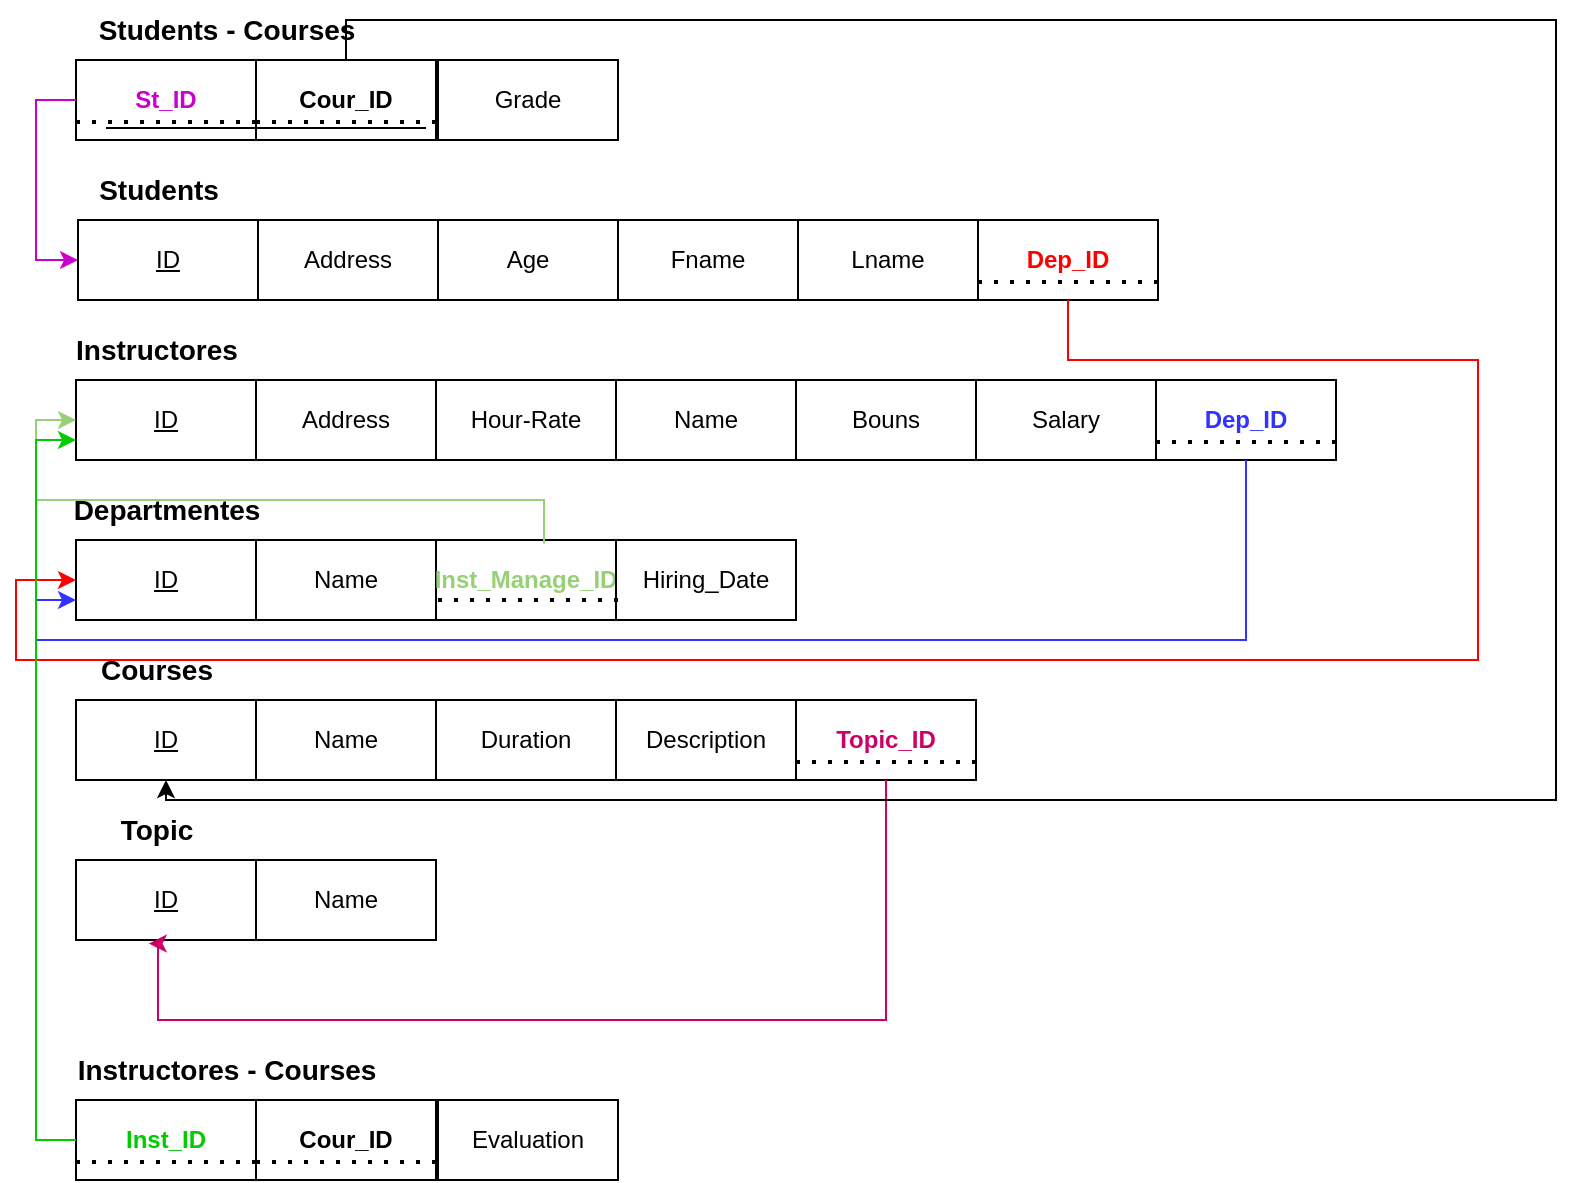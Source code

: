 <mxfile version="24.3.1" type="github">
  <diagram id="A5cJHawdjld3FPZDAL6I" name="Page-2">
    <mxGraphModel dx="1674" dy="772" grid="1" gridSize="10" guides="1" tooltips="1" connect="1" arrows="1" fold="1" page="1" pageScale="1" pageWidth="827" pageHeight="1169" math="0" shadow="0">
      <root>
        <mxCell id="0" />
        <mxCell id="1" parent="0" />
        <mxCell id="7sDXCxIIIAF6QwtXKU_q-7" value="" style="group" parent="1" vertex="1" connectable="0">
          <mxGeometry x="41" y="192" width="450" height="40" as="geometry" />
        </mxCell>
        <mxCell id="7sDXCxIIIAF6QwtXKU_q-1" value="&lt;u&gt;ID&lt;/u&gt;" style="rounded=0;whiteSpace=wrap;html=1;" parent="7sDXCxIIIAF6QwtXKU_q-7" vertex="1">
          <mxGeometry width="90" height="40" as="geometry" />
        </mxCell>
        <mxCell id="7sDXCxIIIAF6QwtXKU_q-3" value="Address" style="rounded=0;whiteSpace=wrap;html=1;" parent="7sDXCxIIIAF6QwtXKU_q-7" vertex="1">
          <mxGeometry x="90" width="90" height="40" as="geometry" />
        </mxCell>
        <mxCell id="7sDXCxIIIAF6QwtXKU_q-4" value="Age" style="rounded=0;whiteSpace=wrap;html=1;" parent="7sDXCxIIIAF6QwtXKU_q-7" vertex="1">
          <mxGeometry x="180" width="90" height="40" as="geometry" />
        </mxCell>
        <mxCell id="7sDXCxIIIAF6QwtXKU_q-5" value="Lname" style="rounded=0;whiteSpace=wrap;html=1;" parent="7sDXCxIIIAF6QwtXKU_q-7" vertex="1">
          <mxGeometry x="360" width="90" height="40" as="geometry" />
        </mxCell>
        <mxCell id="7sDXCxIIIAF6QwtXKU_q-6" value="Fname" style="rounded=0;whiteSpace=wrap;html=1;" parent="7sDXCxIIIAF6QwtXKU_q-7" vertex="1">
          <mxGeometry x="270" width="90" height="40" as="geometry" />
        </mxCell>
        <mxCell id="7sDXCxIIIAF6QwtXKU_q-8" value="&lt;b&gt;&lt;font style=&quot;font-size: 14px;&quot;&gt;Students&lt;/font&gt;&lt;/b&gt;" style="text;html=1;align=center;verticalAlign=middle;resizable=0;points=[];autosize=1;strokeColor=none;fillColor=none;" parent="1" vertex="1">
          <mxGeometry x="41" y="162" width="80" height="30" as="geometry" />
        </mxCell>
        <mxCell id="tFJfpOAdbKZZ0UV3P7NR-1" value="" style="group" parent="1" vertex="1" connectable="0">
          <mxGeometry x="40" y="272" width="450" height="40" as="geometry" />
        </mxCell>
        <mxCell id="tFJfpOAdbKZZ0UV3P7NR-2" value="&lt;u&gt;ID&lt;/u&gt;" style="rounded=0;whiteSpace=wrap;html=1;" parent="tFJfpOAdbKZZ0UV3P7NR-1" vertex="1">
          <mxGeometry width="90" height="40" as="geometry" />
        </mxCell>
        <mxCell id="tFJfpOAdbKZZ0UV3P7NR-3" value="&lt;div style=&quot;text-align: left; text-wrap: nowrap;&quot;&gt;&lt;span style=&quot;background-color: initial;&quot;&gt;Address&lt;/span&gt;&lt;/div&gt;" style="rounded=0;whiteSpace=wrap;html=1;" parent="tFJfpOAdbKZZ0UV3P7NR-1" vertex="1">
          <mxGeometry x="90" width="90" height="40" as="geometry" />
        </mxCell>
        <mxCell id="tFJfpOAdbKZZ0UV3P7NR-4" value="&lt;div&gt;&lt;span style=&quot;text-align: left; text-wrap: nowrap; background-color: initial;&quot;&gt;Hour-Rate&lt;/span&gt;&lt;br&gt;&lt;/div&gt;" style="rounded=0;whiteSpace=wrap;html=1;" parent="tFJfpOAdbKZZ0UV3P7NR-1" vertex="1">
          <mxGeometry x="180" width="90" height="40" as="geometry" />
        </mxCell>
        <mxCell id="tFJfpOAdbKZZ0UV3P7NR-5" value="&lt;div style=&quot;text-wrap: nowrap; text-align: left;&quot;&gt;Bouns&lt;/div&gt;" style="rounded=0;whiteSpace=wrap;html=1;" parent="tFJfpOAdbKZZ0UV3P7NR-1" vertex="1">
          <mxGeometry x="360" width="90" height="40" as="geometry" />
        </mxCell>
        <mxCell id="tFJfpOAdbKZZ0UV3P7NR-6" value="&lt;span style=&quot;text-wrap: nowrap; text-align: left;&quot;&gt;Name&lt;/span&gt;" style="rounded=0;whiteSpace=wrap;html=1;" parent="tFJfpOAdbKZZ0UV3P7NR-1" vertex="1">
          <mxGeometry x="270" width="90" height="40" as="geometry" />
        </mxCell>
        <mxCell id="tFJfpOAdbKZZ0UV3P7NR-7" value="&lt;span style=&quot;font-size: 14px; text-wrap: wrap;&quot;&gt;&lt;b&gt;Instructores&lt;/b&gt;&lt;/span&gt;" style="text;html=1;align=center;verticalAlign=middle;resizable=0;points=[];autosize=1;strokeColor=none;fillColor=none;" parent="1" vertex="1">
          <mxGeometry x="30" y="242" width="100" height="30" as="geometry" />
        </mxCell>
        <mxCell id="rRQvJV36xFJJu7Qe5pGb-7" value="&lt;div style=&quot;text-wrap: nowrap; text-align: left;&quot;&gt;Salary&lt;br&gt;&lt;/div&gt;" style="rounded=0;whiteSpace=wrap;html=1;" parent="1" vertex="1">
          <mxGeometry x="490" y="272" width="90" height="40" as="geometry" />
        </mxCell>
        <mxCell id="rRQvJV36xFJJu7Qe5pGb-8" value="&lt;b&gt;&lt;font style=&quot;font-size: 14px;&quot;&gt;Departmentes&lt;/font&gt;&lt;/b&gt;" style="text;html=1;align=center;verticalAlign=middle;resizable=0;points=[];autosize=1;strokeColor=none;fillColor=none;" parent="1" vertex="1">
          <mxGeometry x="25" y="322" width="120" height="30" as="geometry" />
        </mxCell>
        <mxCell id="rRQvJV36xFJJu7Qe5pGb-9" value="" style="group" parent="1" vertex="1" connectable="0">
          <mxGeometry x="40" y="352" width="450" height="50" as="geometry" />
        </mxCell>
        <mxCell id="rRQvJV36xFJJu7Qe5pGb-10" value="&lt;u&gt;ID&lt;/u&gt;" style="rounded=0;whiteSpace=wrap;html=1;" parent="rRQvJV36xFJJu7Qe5pGb-9" vertex="1">
          <mxGeometry width="90" height="40" as="geometry" />
        </mxCell>
        <mxCell id="rRQvJV36xFJJu7Qe5pGb-11" value="&lt;span style=&quot;text-align: left; text-wrap: nowrap;&quot;&gt;Name&lt;/span&gt;" style="rounded=0;whiteSpace=wrap;html=1;" parent="rRQvJV36xFJJu7Qe5pGb-9" vertex="1">
          <mxGeometry x="90" width="90" height="40" as="geometry" />
        </mxCell>
        <mxCell id="rRQvJV36xFJJu7Qe5pGb-38" value="&lt;span style=&quot;text-align: left; text-wrap: nowrap;&quot;&gt;&lt;font color=&quot;#97d077&quot;&gt;&lt;b&gt;Inst_Manage_ID&lt;/b&gt;&lt;/font&gt;&lt;/span&gt;" style="rounded=0;whiteSpace=wrap;html=1;" parent="rRQvJV36xFJJu7Qe5pGb-9" vertex="1">
          <mxGeometry x="180" width="90" height="40" as="geometry" />
        </mxCell>
        <mxCell id="rRQvJV36xFJJu7Qe5pGb-55" value="&lt;div&gt;&lt;span style=&quot;text-align: left; text-wrap: nowrap; background-color: initial;&quot;&gt;Hiring_Date&lt;/span&gt;&lt;br&gt;&lt;/div&gt;" style="rounded=0;whiteSpace=wrap;html=1;" parent="rRQvJV36xFJJu7Qe5pGb-9" vertex="1">
          <mxGeometry x="270" width="90" height="40" as="geometry" />
        </mxCell>
        <mxCell id="rRQvJV36xFJJu7Qe5pGb-23" value="&lt;b&gt;&lt;font style=&quot;font-size: 14px;&quot;&gt;Courses&lt;/font&gt;&lt;/b&gt;" style="text;html=1;align=center;verticalAlign=middle;resizable=0;points=[];autosize=1;strokeColor=none;fillColor=none;" parent="1" vertex="1">
          <mxGeometry x="40" y="402" width="80" height="30" as="geometry" />
        </mxCell>
        <mxCell id="rRQvJV36xFJJu7Qe5pGb-24" value="" style="group" parent="1" vertex="1" connectable="0">
          <mxGeometry x="40" y="432" width="450" height="40" as="geometry" />
        </mxCell>
        <mxCell id="rRQvJV36xFJJu7Qe5pGb-25" value="&lt;u&gt;ID&lt;/u&gt;" style="rounded=0;whiteSpace=wrap;html=1;" parent="rRQvJV36xFJJu7Qe5pGb-24" vertex="1">
          <mxGeometry width="90" height="40" as="geometry" />
        </mxCell>
        <mxCell id="rRQvJV36xFJJu7Qe5pGb-26" value="Name" style="rounded=0;whiteSpace=wrap;html=1;" parent="rRQvJV36xFJJu7Qe5pGb-24" vertex="1">
          <mxGeometry x="90" width="90" height="40" as="geometry" />
        </mxCell>
        <mxCell id="rRQvJV36xFJJu7Qe5pGb-27" value="Duration" style="rounded=0;whiteSpace=wrap;html=1;" parent="rRQvJV36xFJJu7Qe5pGb-24" vertex="1">
          <mxGeometry x="180" width="90" height="40" as="geometry" />
        </mxCell>
        <mxCell id="rRQvJV36xFJJu7Qe5pGb-29" value="Description" style="rounded=0;whiteSpace=wrap;html=1;" parent="rRQvJV36xFJJu7Qe5pGb-24" vertex="1">
          <mxGeometry x="270" width="90" height="40" as="geometry" />
        </mxCell>
        <mxCell id="rRQvJV36xFJJu7Qe5pGb-51" value="" style="group" parent="rRQvJV36xFJJu7Qe5pGb-24" vertex="1" connectable="0">
          <mxGeometry x="360" width="90" height="40" as="geometry" />
        </mxCell>
        <mxCell id="rRQvJV36xFJJu7Qe5pGb-52" value="&lt;font color=&quot;#cc0066&quot;&gt;&lt;b&gt;Topic_ID&lt;/b&gt;&lt;/font&gt;" style="rounded=0;whiteSpace=wrap;html=1;" parent="rRQvJV36xFJJu7Qe5pGb-51" vertex="1">
          <mxGeometry width="90" height="40" as="geometry" />
        </mxCell>
        <mxCell id="rRQvJV36xFJJu7Qe5pGb-53" value="" style="endArrow=none;dashed=1;html=1;dashPattern=1 3;strokeWidth=2;rounded=0;" parent="rRQvJV36xFJJu7Qe5pGb-51" edge="1">
          <mxGeometry width="50" height="50" relative="1" as="geometry">
            <mxPoint y="31" as="sourcePoint" />
            <mxPoint x="90" y="31" as="targetPoint" />
          </mxGeometry>
        </mxCell>
        <mxCell id="rRQvJV36xFJJu7Qe5pGb-30" value="&lt;b&gt;&lt;font style=&quot;font-size: 14px;&quot;&gt;Topic&lt;/font&gt;&lt;/b&gt;" style="text;html=1;align=center;verticalAlign=middle;resizable=0;points=[];autosize=1;strokeColor=none;fillColor=none;" parent="1" vertex="1">
          <mxGeometry x="50" y="482" width="60" height="30" as="geometry" />
        </mxCell>
        <mxCell id="rRQvJV36xFJJu7Qe5pGb-31" value="&lt;u&gt;ID&lt;/u&gt;" style="rounded=0;whiteSpace=wrap;html=1;" parent="1" vertex="1">
          <mxGeometry x="40" y="512" width="90" height="40" as="geometry" />
        </mxCell>
        <mxCell id="rRQvJV36xFJJu7Qe5pGb-32" value="Name" style="rounded=0;whiteSpace=wrap;html=1;" parent="1" vertex="1">
          <mxGeometry x="130" y="512" width="90" height="40" as="geometry" />
        </mxCell>
        <mxCell id="rRQvJV36xFJJu7Qe5pGb-40" value="" style="endArrow=none;dashed=1;html=1;dashPattern=1 3;strokeWidth=2;rounded=0;" parent="1" edge="1">
          <mxGeometry width="50" height="50" relative="1" as="geometry">
            <mxPoint x="221" y="382" as="sourcePoint" />
            <mxPoint x="311" y="382" as="targetPoint" />
          </mxGeometry>
        </mxCell>
        <mxCell id="rRQvJV36xFJJu7Qe5pGb-41" style="edgeStyle=orthogonalEdgeStyle;rounded=0;orthogonalLoop=1;jettySize=auto;html=1;exitX=0.6;exitY=0.045;exitDx=0;exitDy=0;entryX=0;entryY=0.5;entryDx=0;entryDy=0;strokeColor=#97D077;exitPerimeter=0;" parent="1" source="rRQvJV36xFJJu7Qe5pGb-38" target="tFJfpOAdbKZZ0UV3P7NR-2" edge="1">
          <mxGeometry relative="1" as="geometry">
            <Array as="points">
              <mxPoint x="274" y="332" />
              <mxPoint x="20" y="332" />
              <mxPoint x="20" y="292" />
            </Array>
          </mxGeometry>
        </mxCell>
        <mxCell id="rRQvJV36xFJJu7Qe5pGb-44" value="" style="group" parent="1" vertex="1" connectable="0">
          <mxGeometry x="491" y="192" width="90" height="40" as="geometry" />
        </mxCell>
        <mxCell id="rRQvJV36xFJJu7Qe5pGb-42" value="&lt;font color=&quot;#ff0000&quot;&gt;&lt;b&gt;Dep_ID&lt;/b&gt;&lt;/font&gt;" style="rounded=0;whiteSpace=wrap;html=1;" parent="rRQvJV36xFJJu7Qe5pGb-44" vertex="1">
          <mxGeometry width="90" height="40" as="geometry" />
        </mxCell>
        <mxCell id="rRQvJV36xFJJu7Qe5pGb-43" value="" style="endArrow=none;dashed=1;html=1;dashPattern=1 3;strokeWidth=2;rounded=0;" parent="rRQvJV36xFJJu7Qe5pGb-44" edge="1">
          <mxGeometry width="50" height="50" relative="1" as="geometry">
            <mxPoint y="31" as="sourcePoint" />
            <mxPoint x="90" y="31" as="targetPoint" />
          </mxGeometry>
        </mxCell>
        <mxCell id="rRQvJV36xFJJu7Qe5pGb-45" value="" style="group" parent="1" vertex="1" connectable="0">
          <mxGeometry x="580" y="272" width="90" height="40" as="geometry" />
        </mxCell>
        <mxCell id="rRQvJV36xFJJu7Qe5pGb-46" value="&lt;font color=&quot;#3333ff&quot;&gt;&lt;b&gt;Dep_ID&lt;/b&gt;&lt;/font&gt;" style="rounded=0;whiteSpace=wrap;html=1;" parent="rRQvJV36xFJJu7Qe5pGb-45" vertex="1">
          <mxGeometry width="90" height="40" as="geometry" />
        </mxCell>
        <mxCell id="rRQvJV36xFJJu7Qe5pGb-47" value="" style="endArrow=none;dashed=1;html=1;dashPattern=1 3;strokeWidth=2;rounded=0;" parent="rRQvJV36xFJJu7Qe5pGb-45" edge="1">
          <mxGeometry width="50" height="50" relative="1" as="geometry">
            <mxPoint y="31" as="sourcePoint" />
            <mxPoint x="90" y="31" as="targetPoint" />
          </mxGeometry>
        </mxCell>
        <mxCell id="rRQvJV36xFJJu7Qe5pGb-49" style="edgeStyle=orthogonalEdgeStyle;rounded=0;orthogonalLoop=1;jettySize=auto;html=1;exitX=0.5;exitY=1;exitDx=0;exitDy=0;entryX=0;entryY=0.5;entryDx=0;entryDy=0;strokeColor=#FF0000;" parent="1" source="rRQvJV36xFJJu7Qe5pGb-42" target="rRQvJV36xFJJu7Qe5pGb-10" edge="1">
          <mxGeometry relative="1" as="geometry">
            <mxPoint y="412" as="targetPoint" />
            <Array as="points">
              <mxPoint x="536" y="262" />
              <mxPoint x="741" y="262" />
              <mxPoint x="741" y="412" />
              <mxPoint x="10" y="412" />
              <mxPoint x="10" y="372" />
            </Array>
          </mxGeometry>
        </mxCell>
        <mxCell id="rRQvJV36xFJJu7Qe5pGb-50" style="edgeStyle=orthogonalEdgeStyle;rounded=0;orthogonalLoop=1;jettySize=auto;html=1;entryX=0;entryY=0.75;entryDx=0;entryDy=0;strokeColor=#3333FF;" parent="1" source="rRQvJV36xFJJu7Qe5pGb-46" target="rRQvJV36xFJJu7Qe5pGb-10" edge="1">
          <mxGeometry relative="1" as="geometry">
            <mxPoint x="625" y="432" as="targetPoint" />
            <Array as="points">
              <mxPoint x="625" y="402" />
              <mxPoint x="20" y="402" />
              <mxPoint x="20" y="382" />
            </Array>
          </mxGeometry>
        </mxCell>
        <mxCell id="rRQvJV36xFJJu7Qe5pGb-54" style="edgeStyle=orthogonalEdgeStyle;rounded=0;orthogonalLoop=1;jettySize=auto;html=1;entryX=0.404;entryY=1.045;entryDx=0;entryDy=0;entryPerimeter=0;strokeColor=#CC0066;" parent="1" source="rRQvJV36xFJJu7Qe5pGb-52" target="rRQvJV36xFJJu7Qe5pGb-31" edge="1">
          <mxGeometry relative="1" as="geometry">
            <mxPoint x="80" y="602" as="targetPoint" />
            <Array as="points">
              <mxPoint x="445" y="592" />
              <mxPoint x="81" y="592" />
              <mxPoint x="81" y="554" />
            </Array>
          </mxGeometry>
        </mxCell>
        <mxCell id="rRQvJV36xFJJu7Qe5pGb-59" value="&lt;b&gt;&lt;font style=&quot;font-size: 14px;&quot;&gt;Students - Courses&lt;/font&gt;&lt;/b&gt;" style="text;html=1;align=center;verticalAlign=middle;resizable=0;points=[];autosize=1;strokeColor=none;fillColor=none;" parent="1" vertex="1">
          <mxGeometry x="40" y="82" width="150" height="30" as="geometry" />
        </mxCell>
        <mxCell id="rRQvJV36xFJJu7Qe5pGb-60" value="" style="group" parent="1" vertex="1" connectable="0">
          <mxGeometry x="40" y="112" width="90" height="40" as="geometry" />
        </mxCell>
        <mxCell id="rRQvJV36xFJJu7Qe5pGb-61" value="&lt;b style=&quot;&quot;&gt;&lt;font color=&quot;#cc00cc&quot;&gt;St_ID&lt;/font&gt;&lt;/b&gt;" style="rounded=0;whiteSpace=wrap;html=1;" parent="rRQvJV36xFJJu7Qe5pGb-60" vertex="1">
          <mxGeometry width="90" height="40" as="geometry" />
        </mxCell>
        <mxCell id="rRQvJV36xFJJu7Qe5pGb-62" value="" style="endArrow=none;dashed=1;html=1;dashPattern=1 3;strokeWidth=2;rounded=0;" parent="rRQvJV36xFJJu7Qe5pGb-60" edge="1">
          <mxGeometry width="50" height="50" relative="1" as="geometry">
            <mxPoint y="31" as="sourcePoint" />
            <mxPoint x="90" y="31" as="targetPoint" />
          </mxGeometry>
        </mxCell>
        <mxCell id="rRQvJV36xFJJu7Qe5pGb-63" value="" style="group" parent="1" vertex="1" connectable="0">
          <mxGeometry x="130" y="112" width="90" height="40" as="geometry" />
        </mxCell>
        <mxCell id="rRQvJV36xFJJu7Qe5pGb-64" value="&lt;b style=&quot;&quot;&gt;Cour_ID&lt;/b&gt;" style="rounded=0;whiteSpace=wrap;html=1;" parent="rRQvJV36xFJJu7Qe5pGb-63" vertex="1">
          <mxGeometry width="90" height="40" as="geometry" />
        </mxCell>
        <mxCell id="rRQvJV36xFJJu7Qe5pGb-65" value="" style="endArrow=none;dashed=1;html=1;dashPattern=1 3;strokeWidth=2;rounded=0;" parent="rRQvJV36xFJJu7Qe5pGb-63" edge="1">
          <mxGeometry width="50" height="50" relative="1" as="geometry">
            <mxPoint y="31" as="sourcePoint" />
            <mxPoint x="90" y="31" as="targetPoint" />
          </mxGeometry>
        </mxCell>
        <mxCell id="rRQvJV36xFJJu7Qe5pGb-67" style="edgeStyle=orthogonalEdgeStyle;rounded=0;orthogonalLoop=1;jettySize=auto;html=1;exitX=0;exitY=0.5;exitDx=0;exitDy=0;entryX=0;entryY=0.5;entryDx=0;entryDy=0;strokeColor=#CC00CC;" parent="1" source="rRQvJV36xFJJu7Qe5pGb-61" target="7sDXCxIIIAF6QwtXKU_q-1" edge="1">
          <mxGeometry relative="1" as="geometry" />
        </mxCell>
        <mxCell id="rRQvJV36xFJJu7Qe5pGb-68" style="edgeStyle=orthogonalEdgeStyle;rounded=0;orthogonalLoop=1;jettySize=auto;html=1;exitX=0.5;exitY=0;exitDx=0;exitDy=0;entryX=0.5;entryY=1;entryDx=0;entryDy=0;" parent="1" source="rRQvJV36xFJJu7Qe5pGb-64" target="rRQvJV36xFJJu7Qe5pGb-25" edge="1">
          <mxGeometry relative="1" as="geometry">
            <mxPoint x="130" y="492" as="targetPoint" />
            <Array as="points">
              <mxPoint x="175" y="92" />
              <mxPoint x="780" y="92" />
              <mxPoint x="780" y="482" />
              <mxPoint x="85" y="482" />
            </Array>
          </mxGeometry>
        </mxCell>
        <mxCell id="rRQvJV36xFJJu7Qe5pGb-69" value="Grade" style="rounded=0;whiteSpace=wrap;html=1;" parent="1" vertex="1">
          <mxGeometry x="221" y="112" width="90" height="40" as="geometry" />
        </mxCell>
        <mxCell id="rRQvJV36xFJJu7Qe5pGb-70" value="" style="endArrow=none;html=1;rounded=0;" parent="1" edge="1">
          <mxGeometry width="50" height="50" relative="1" as="geometry">
            <mxPoint x="55" y="146" as="sourcePoint" />
            <mxPoint x="215" y="146" as="targetPoint" />
          </mxGeometry>
        </mxCell>
        <mxCell id="rRQvJV36xFJJu7Qe5pGb-71" value="&lt;b style=&quot;font-size: 14px; text-wrap: wrap;&quot;&gt;Instructores&lt;/b&gt;&lt;b&gt;&lt;font style=&quot;font-size: 14px;&quot;&gt;&amp;nbsp;- Courses&lt;/font&gt;&lt;/b&gt;" style="text;html=1;align=center;verticalAlign=middle;resizable=0;points=[];autosize=1;strokeColor=none;fillColor=none;" parent="1" vertex="1">
          <mxGeometry x="30" y="602" width="170" height="30" as="geometry" />
        </mxCell>
        <mxCell id="rRQvJV36xFJJu7Qe5pGb-72" value="" style="group" parent="1" vertex="1" connectable="0">
          <mxGeometry x="40" y="632" width="90" height="40" as="geometry" />
        </mxCell>
        <mxCell id="rRQvJV36xFJJu7Qe5pGb-73" value="&lt;b style=&quot;&quot;&gt;&lt;font color=&quot;#00cc00&quot;&gt;Inst_ID&lt;/font&gt;&lt;/b&gt;" style="rounded=0;whiteSpace=wrap;html=1;" parent="rRQvJV36xFJJu7Qe5pGb-72" vertex="1">
          <mxGeometry width="90" height="40" as="geometry" />
        </mxCell>
        <mxCell id="rRQvJV36xFJJu7Qe5pGb-74" value="" style="endArrow=none;dashed=1;html=1;dashPattern=1 3;strokeWidth=2;rounded=0;" parent="rRQvJV36xFJJu7Qe5pGb-72" edge="1">
          <mxGeometry width="50" height="50" relative="1" as="geometry">
            <mxPoint y="31" as="sourcePoint" />
            <mxPoint x="90" y="31" as="targetPoint" />
          </mxGeometry>
        </mxCell>
        <mxCell id="rRQvJV36xFJJu7Qe5pGb-75" value="" style="group" parent="1" vertex="1" connectable="0">
          <mxGeometry x="130" y="632" width="90" height="40" as="geometry" />
        </mxCell>
        <mxCell id="rRQvJV36xFJJu7Qe5pGb-76" value="&lt;b style=&quot;&quot;&gt;Cour_ID&lt;/b&gt;" style="rounded=0;whiteSpace=wrap;html=1;" parent="rRQvJV36xFJJu7Qe5pGb-75" vertex="1">
          <mxGeometry width="90" height="40" as="geometry" />
        </mxCell>
        <mxCell id="rRQvJV36xFJJu7Qe5pGb-77" value="" style="endArrow=none;dashed=1;html=1;dashPattern=1 3;strokeWidth=2;rounded=0;" parent="rRQvJV36xFJJu7Qe5pGb-75" edge="1">
          <mxGeometry width="50" height="50" relative="1" as="geometry">
            <mxPoint y="31" as="sourcePoint" />
            <mxPoint x="90" y="31" as="targetPoint" />
          </mxGeometry>
        </mxCell>
        <mxCell id="rRQvJV36xFJJu7Qe5pGb-78" value="Evaluation" style="rounded=0;whiteSpace=wrap;html=1;" parent="1" vertex="1">
          <mxGeometry x="221" y="632" width="90" height="40" as="geometry" />
        </mxCell>
        <mxCell id="rRQvJV36xFJJu7Qe5pGb-79" style="edgeStyle=orthogonalEdgeStyle;rounded=0;orthogonalLoop=1;jettySize=auto;html=1;exitX=0;exitY=0.5;exitDx=0;exitDy=0;entryX=0;entryY=0.75;entryDx=0;entryDy=0;strokeColor=#00CC00;" parent="1" source="rRQvJV36xFJJu7Qe5pGb-73" target="tFJfpOAdbKZZ0UV3P7NR-2" edge="1">
          <mxGeometry relative="1" as="geometry" />
        </mxCell>
      </root>
    </mxGraphModel>
  </diagram>
</mxfile>
